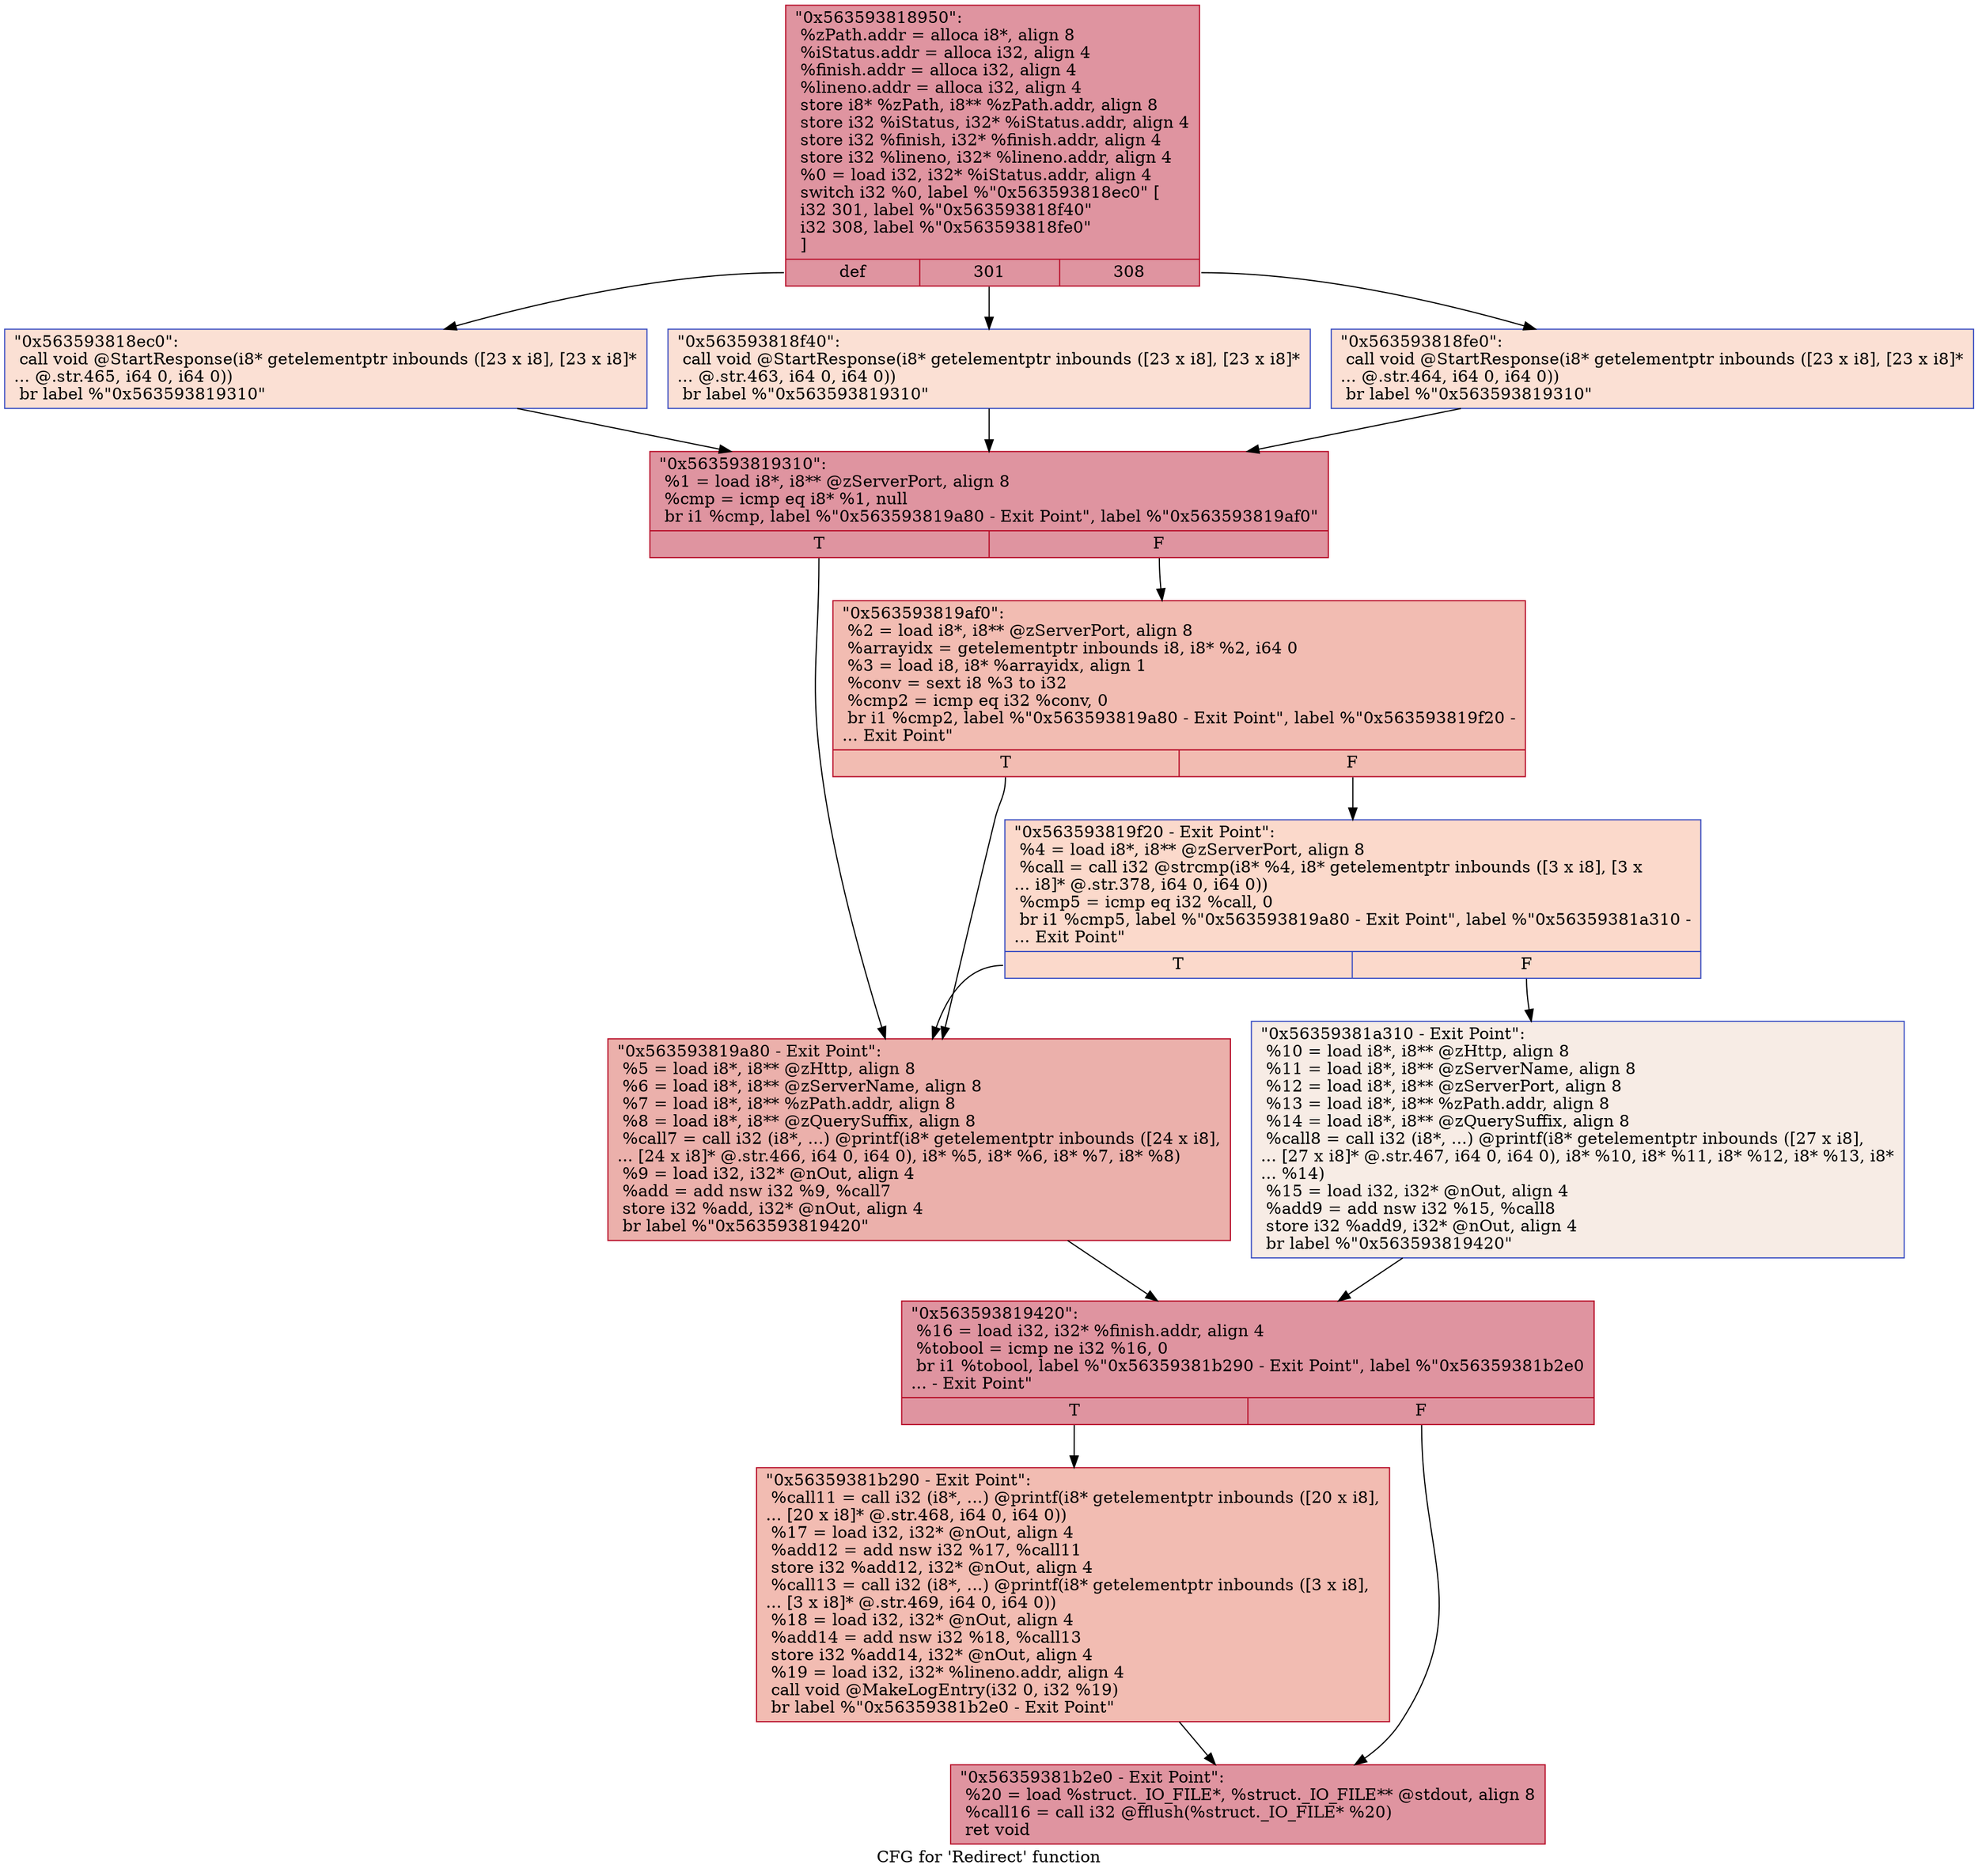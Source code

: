 digraph "CFG for 'Redirect' function" {
	label="CFG for 'Redirect' function";

	Node0x563593818950 [shape=record,color="#b70d28ff", style=filled, fillcolor="#b70d2870",label="{\"0x563593818950\":\l  %zPath.addr = alloca i8*, align 8\l  %iStatus.addr = alloca i32, align 4\l  %finish.addr = alloca i32, align 4\l  %lineno.addr = alloca i32, align 4\l  store i8* %zPath, i8** %zPath.addr, align 8\l  store i32 %iStatus, i32* %iStatus.addr, align 4\l  store i32 %finish, i32* %finish.addr, align 4\l  store i32 %lineno, i32* %lineno.addr, align 4\l  %0 = load i32, i32* %iStatus.addr, align 4\l  switch i32 %0, label %\"0x563593818ec0\" [\l    i32 301, label %\"0x563593818f40\"\l    i32 308, label %\"0x563593818fe0\"\l  ]\l|{<s0>def|<s1>301|<s2>308}}"];
	Node0x563593818950:s0 -> Node0x563593818ec0;
	Node0x563593818950:s1 -> Node0x563593818f40;
	Node0x563593818950:s2 -> Node0x563593818fe0;
	Node0x563593818f40 [shape=record,color="#3d50c3ff", style=filled, fillcolor="#f7b99e70",label="{\"0x563593818f40\":                                 \l  call void @StartResponse(i8* getelementptr inbounds ([23 x i8], [23 x i8]*\l... @.str.463, i64 0, i64 0))\l  br label %\"0x563593819310\"\l}"];
	Node0x563593818f40 -> Node0x563593819310;
	Node0x563593818fe0 [shape=record,color="#3d50c3ff", style=filled, fillcolor="#f7b99e70",label="{\"0x563593818fe0\":                                 \l  call void @StartResponse(i8* getelementptr inbounds ([23 x i8], [23 x i8]*\l... @.str.464, i64 0, i64 0))\l  br label %\"0x563593819310\"\l}"];
	Node0x563593818fe0 -> Node0x563593819310;
	Node0x563593818ec0 [shape=record,color="#3d50c3ff", style=filled, fillcolor="#f7b99e70",label="{\"0x563593818ec0\":                                 \l  call void @StartResponse(i8* getelementptr inbounds ([23 x i8], [23 x i8]*\l... @.str.465, i64 0, i64 0))\l  br label %\"0x563593819310\"\l}"];
	Node0x563593818ec0 -> Node0x563593819310;
	Node0x563593819310 [shape=record,color="#b70d28ff", style=filled, fillcolor="#b70d2870",label="{\"0x563593819310\":                                 \l  %1 = load i8*, i8** @zServerPort, align 8\l  %cmp = icmp eq i8* %1, null\l  br i1 %cmp, label %\"0x563593819a80 - Exit Point\", label %\"0x563593819af0\"\l|{<s0>T|<s1>F}}"];
	Node0x563593819310:s0 -> Node0x563593819a80;
	Node0x563593819310:s1 -> Node0x563593819af0;
	Node0x563593819af0 [shape=record,color="#b70d28ff", style=filled, fillcolor="#e1675170",label="{\"0x563593819af0\":                                 \l  %2 = load i8*, i8** @zServerPort, align 8\l  %arrayidx = getelementptr inbounds i8, i8* %2, i64 0\l  %3 = load i8, i8* %arrayidx, align 1\l  %conv = sext i8 %3 to i32\l  %cmp2 = icmp eq i32 %conv, 0\l  br i1 %cmp2, label %\"0x563593819a80 - Exit Point\", label %\"0x563593819f20 -\l... Exit Point\"\l|{<s0>T|<s1>F}}"];
	Node0x563593819af0:s0 -> Node0x563593819a80;
	Node0x563593819af0:s1 -> Node0x563593819f20;
	Node0x563593819f20 [shape=record,color="#3d50c3ff", style=filled, fillcolor="#f7a88970",label="{\"0x563593819f20 - Exit Point\":                    \l  %4 = load i8*, i8** @zServerPort, align 8\l  %call = call i32 @strcmp(i8* %4, i8* getelementptr inbounds ([3 x i8], [3 x\l... i8]* @.str.378, i64 0, i64 0))\l  %cmp5 = icmp eq i32 %call, 0\l  br i1 %cmp5, label %\"0x563593819a80 - Exit Point\", label %\"0x56359381a310 -\l... Exit Point\"\l|{<s0>T|<s1>F}}"];
	Node0x563593819f20:s0 -> Node0x563593819a80;
	Node0x563593819f20:s1 -> Node0x56359381a310;
	Node0x563593819a80 [shape=record,color="#b70d28ff", style=filled, fillcolor="#d24b4070",label="{\"0x563593819a80 - Exit Point\":                    \l  %5 = load i8*, i8** @zHttp, align 8\l  %6 = load i8*, i8** @zServerName, align 8\l  %7 = load i8*, i8** %zPath.addr, align 8\l  %8 = load i8*, i8** @zQuerySuffix, align 8\l  %call7 = call i32 (i8*, ...) @printf(i8* getelementptr inbounds ([24 x i8],\l... [24 x i8]* @.str.466, i64 0, i64 0), i8* %5, i8* %6, i8* %7, i8* %8)\l  %9 = load i32, i32* @nOut, align 4\l  %add = add nsw i32 %9, %call7\l  store i32 %add, i32* @nOut, align 4\l  br label %\"0x563593819420\"\l}"];
	Node0x563593819a80 -> Node0x563593819420;
	Node0x56359381a310 [shape=record,color="#3d50c3ff", style=filled, fillcolor="#ecd3c570",label="{\"0x56359381a310 - Exit Point\":                    \l  %10 = load i8*, i8** @zHttp, align 8\l  %11 = load i8*, i8** @zServerName, align 8\l  %12 = load i8*, i8** @zServerPort, align 8\l  %13 = load i8*, i8** %zPath.addr, align 8\l  %14 = load i8*, i8** @zQuerySuffix, align 8\l  %call8 = call i32 (i8*, ...) @printf(i8* getelementptr inbounds ([27 x i8],\l... [27 x i8]* @.str.467, i64 0, i64 0), i8* %10, i8* %11, i8* %12, i8* %13, i8*\l... %14)\l  %15 = load i32, i32* @nOut, align 4\l  %add9 = add nsw i32 %15, %call8\l  store i32 %add9, i32* @nOut, align 4\l  br label %\"0x563593819420\"\l}"];
	Node0x56359381a310 -> Node0x563593819420;
	Node0x563593819420 [shape=record,color="#b70d28ff", style=filled, fillcolor="#b70d2870",label="{\"0x563593819420\":                                 \l  %16 = load i32, i32* %finish.addr, align 4\l  %tobool = icmp ne i32 %16, 0\l  br i1 %tobool, label %\"0x56359381b290 - Exit Point\", label %\"0x56359381b2e0\l... - Exit Point\"\l|{<s0>T|<s1>F}}"];
	Node0x563593819420:s0 -> Node0x56359381b290;
	Node0x563593819420:s1 -> Node0x56359381b2e0;
	Node0x56359381b290 [shape=record,color="#b70d28ff", style=filled, fillcolor="#e1675170",label="{\"0x56359381b290 - Exit Point\":                    \l  %call11 = call i32 (i8*, ...) @printf(i8* getelementptr inbounds ([20 x i8],\l... [20 x i8]* @.str.468, i64 0, i64 0))\l  %17 = load i32, i32* @nOut, align 4\l  %add12 = add nsw i32 %17, %call11\l  store i32 %add12, i32* @nOut, align 4\l  %call13 = call i32 (i8*, ...) @printf(i8* getelementptr inbounds ([3 x i8],\l... [3 x i8]* @.str.469, i64 0, i64 0))\l  %18 = load i32, i32* @nOut, align 4\l  %add14 = add nsw i32 %18, %call13\l  store i32 %add14, i32* @nOut, align 4\l  %19 = load i32, i32* %lineno.addr, align 4\l  call void @MakeLogEntry(i32 0, i32 %19)\l  br label %\"0x56359381b2e0 - Exit Point\"\l}"];
	Node0x56359381b290 -> Node0x56359381b2e0;
	Node0x56359381b2e0 [shape=record,color="#b70d28ff", style=filled, fillcolor="#b70d2870",label="{\"0x56359381b2e0 - Exit Point\":                    \l  %20 = load %struct._IO_FILE*, %struct._IO_FILE** @stdout, align 8\l  %call16 = call i32 @fflush(%struct._IO_FILE* %20)\l  ret void\l}"];
}
